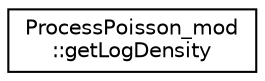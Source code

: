digraph "Graphical Class Hierarchy"
{
 // LATEX_PDF_SIZE
  edge [fontname="Helvetica",fontsize="10",labelfontname="Helvetica",labelfontsize="10"];
  node [fontname="Helvetica",fontsize="10",shape=record];
  rankdir="LR";
  Node0 [label="ProcessPoisson_mod\l::getLogDensity",height=0.2,width=0.4,color="black", fillcolor="white", style="filled",URL="$interfaceProcessPoisson__mod_1_1getLogDensity.html",tooltip=" "];
}
